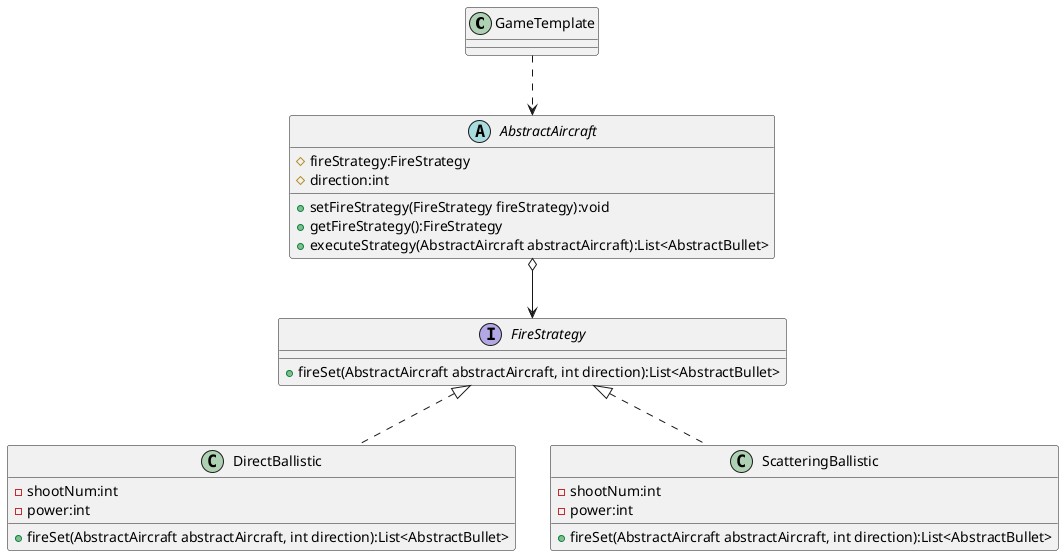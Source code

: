 @startuml
'https://plantuml.com/class-diagram

class GameTemplate {
}

interface FireStrategy {
    + fireSet(AbstractAircraft abstractAircraft, int direction):List<AbstractBullet>
}

Abstract class AbstractAircraft {
    # fireStrategy:FireStrategy
    # direction:int
    + setFireStrategy(FireStrategy fireStrategy):void
    + getFireStrategy():FireStrategy
    + executeStrategy(AbstractAircraft abstractAircraft):List<AbstractBullet>
}

class DirectBallistic {
    - shootNum:int
    - power:int
    + fireSet(AbstractAircraft abstractAircraft, int direction):List<AbstractBullet>
}

class ScatteringBallistic {
    - shootNum:int
    - power:int
    + fireSet(AbstractAircraft abstractAircraft, int direction):List<AbstractBullet>
}

GameTemplate ..> AbstractAircraft

AbstractAircraft o--> FireStrategy

FireStrategy <|.. DirectBallistic
FireStrategy <|.. ScatteringBallistic

@enduml
